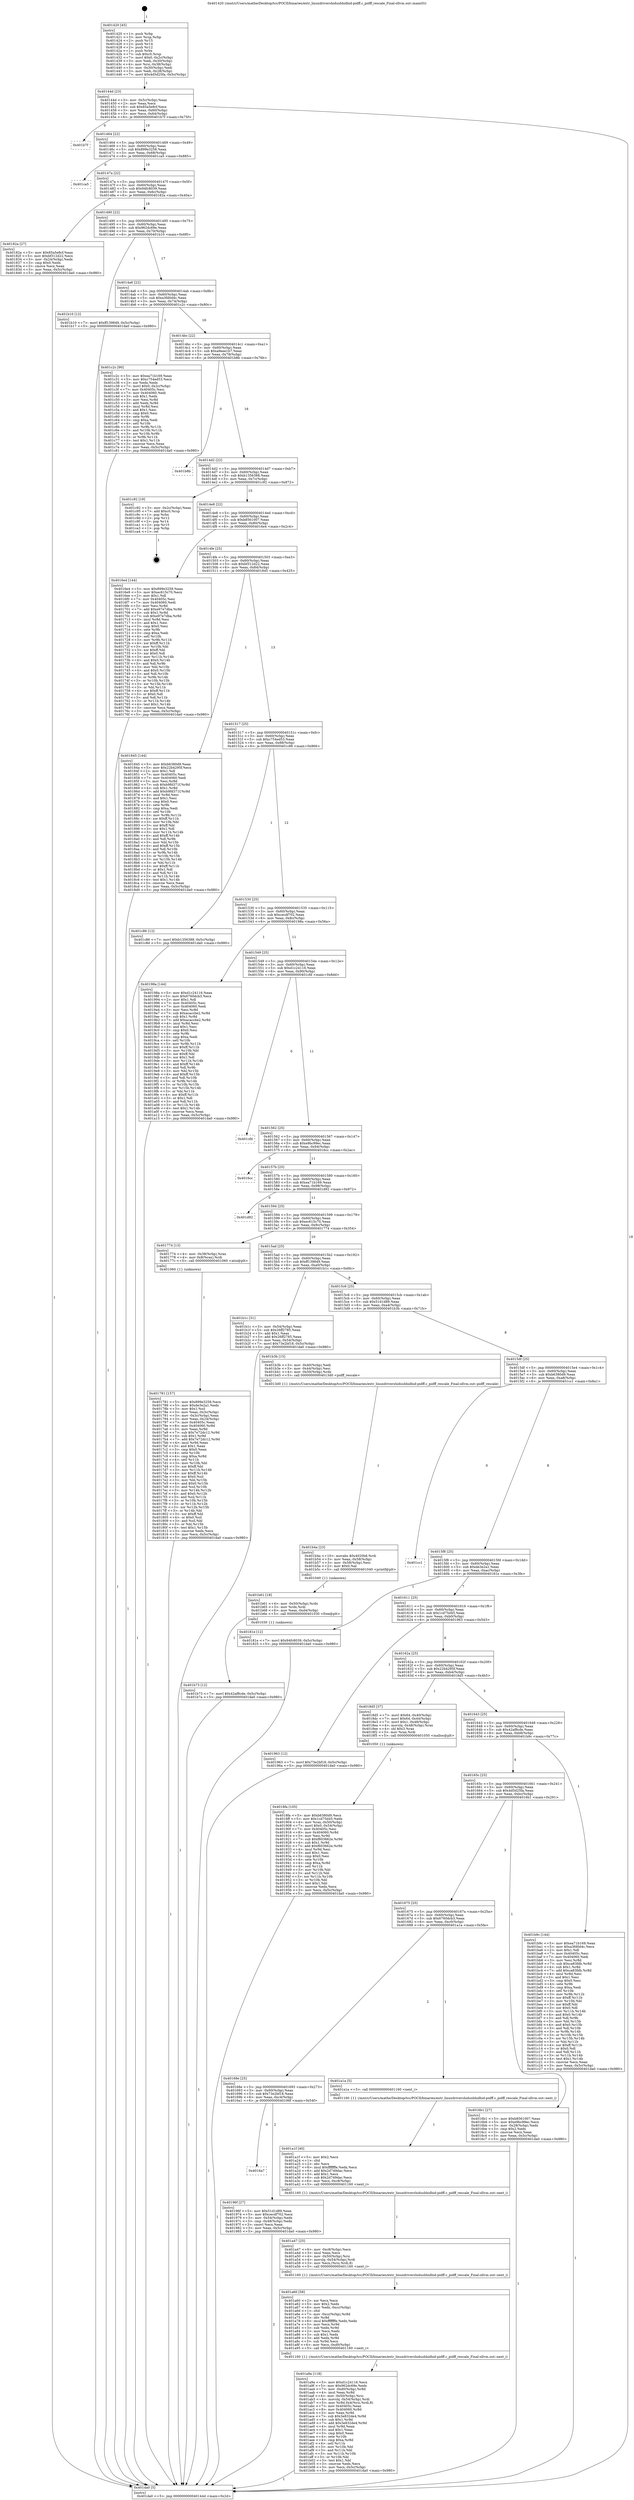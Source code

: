 digraph "0x401420" {
  label = "0x401420 (/mnt/c/Users/mathe/Desktop/tcc/POCII/binaries/extr_linuxdrivershidusbhidhid-pidff.c_pidff_rescale_Final-ollvm.out::main(0))"
  labelloc = "t"
  node[shape=record]

  Entry [label="",width=0.3,height=0.3,shape=circle,fillcolor=black,style=filled]
  "0x40144d" [label="{
     0x40144d [23]\l
     | [instrs]\l
     &nbsp;&nbsp;0x40144d \<+3\>: mov -0x5c(%rbp),%eax\l
     &nbsp;&nbsp;0x401450 \<+2\>: mov %eax,%ecx\l
     &nbsp;&nbsp;0x401452 \<+6\>: sub $0x85a5e8cf,%ecx\l
     &nbsp;&nbsp;0x401458 \<+3\>: mov %eax,-0x60(%rbp)\l
     &nbsp;&nbsp;0x40145b \<+3\>: mov %ecx,-0x64(%rbp)\l
     &nbsp;&nbsp;0x40145e \<+6\>: je 0000000000401b7f \<main+0x75f\>\l
  }"]
  "0x401b7f" [label="{
     0x401b7f\l
  }", style=dashed]
  "0x401464" [label="{
     0x401464 [22]\l
     | [instrs]\l
     &nbsp;&nbsp;0x401464 \<+5\>: jmp 0000000000401469 \<main+0x49\>\l
     &nbsp;&nbsp;0x401469 \<+3\>: mov -0x60(%rbp),%eax\l
     &nbsp;&nbsp;0x40146c \<+5\>: sub $0x899e3258,%eax\l
     &nbsp;&nbsp;0x401471 \<+3\>: mov %eax,-0x68(%rbp)\l
     &nbsp;&nbsp;0x401474 \<+6\>: je 0000000000401ca5 \<main+0x885\>\l
  }"]
  Exit [label="",width=0.3,height=0.3,shape=circle,fillcolor=black,style=filled,peripheries=2]
  "0x401ca5" [label="{
     0x401ca5\l
  }", style=dashed]
  "0x40147a" [label="{
     0x40147a [22]\l
     | [instrs]\l
     &nbsp;&nbsp;0x40147a \<+5\>: jmp 000000000040147f \<main+0x5f\>\l
     &nbsp;&nbsp;0x40147f \<+3\>: mov -0x60(%rbp),%eax\l
     &nbsp;&nbsp;0x401482 \<+5\>: sub $0x94fc8039,%eax\l
     &nbsp;&nbsp;0x401487 \<+3\>: mov %eax,-0x6c(%rbp)\l
     &nbsp;&nbsp;0x40148a \<+6\>: je 000000000040182a \<main+0x40a\>\l
  }"]
  "0x401b73" [label="{
     0x401b73 [12]\l
     | [instrs]\l
     &nbsp;&nbsp;0x401b73 \<+7\>: movl $0x42af8cde,-0x5c(%rbp)\l
     &nbsp;&nbsp;0x401b7a \<+5\>: jmp 0000000000401da0 \<main+0x980\>\l
  }"]
  "0x40182a" [label="{
     0x40182a [27]\l
     | [instrs]\l
     &nbsp;&nbsp;0x40182a \<+5\>: mov $0x85a5e8cf,%eax\l
     &nbsp;&nbsp;0x40182f \<+5\>: mov $0xbf312d22,%ecx\l
     &nbsp;&nbsp;0x401834 \<+3\>: mov -0x24(%rbp),%edx\l
     &nbsp;&nbsp;0x401837 \<+3\>: cmp $0x0,%edx\l
     &nbsp;&nbsp;0x40183a \<+3\>: cmove %ecx,%eax\l
     &nbsp;&nbsp;0x40183d \<+3\>: mov %eax,-0x5c(%rbp)\l
     &nbsp;&nbsp;0x401840 \<+5\>: jmp 0000000000401da0 \<main+0x980\>\l
  }"]
  "0x401490" [label="{
     0x401490 [22]\l
     | [instrs]\l
     &nbsp;&nbsp;0x401490 \<+5\>: jmp 0000000000401495 \<main+0x75\>\l
     &nbsp;&nbsp;0x401495 \<+3\>: mov -0x60(%rbp),%eax\l
     &nbsp;&nbsp;0x401498 \<+5\>: sub $0x962dc69e,%eax\l
     &nbsp;&nbsp;0x40149d \<+3\>: mov %eax,-0x70(%rbp)\l
     &nbsp;&nbsp;0x4014a0 \<+6\>: je 0000000000401b10 \<main+0x6f0\>\l
  }"]
  "0x401b61" [label="{
     0x401b61 [18]\l
     | [instrs]\l
     &nbsp;&nbsp;0x401b61 \<+4\>: mov -0x50(%rbp),%rdx\l
     &nbsp;&nbsp;0x401b65 \<+3\>: mov %rdx,%rdi\l
     &nbsp;&nbsp;0x401b68 \<+6\>: mov %eax,-0xd4(%rbp)\l
     &nbsp;&nbsp;0x401b6e \<+5\>: call 0000000000401030 \<free@plt\>\l
     | [calls]\l
     &nbsp;&nbsp;0x401030 \{1\} (unknown)\l
  }"]
  "0x401b10" [label="{
     0x401b10 [12]\l
     | [instrs]\l
     &nbsp;&nbsp;0x401b10 \<+7\>: movl $0xff139849,-0x5c(%rbp)\l
     &nbsp;&nbsp;0x401b17 \<+5\>: jmp 0000000000401da0 \<main+0x980\>\l
  }"]
  "0x4014a6" [label="{
     0x4014a6 [22]\l
     | [instrs]\l
     &nbsp;&nbsp;0x4014a6 \<+5\>: jmp 00000000004014ab \<main+0x8b\>\l
     &nbsp;&nbsp;0x4014ab \<+3\>: mov -0x60(%rbp),%eax\l
     &nbsp;&nbsp;0x4014ae \<+5\>: sub $0xa3fd0d4c,%eax\l
     &nbsp;&nbsp;0x4014b3 \<+3\>: mov %eax,-0x74(%rbp)\l
     &nbsp;&nbsp;0x4014b6 \<+6\>: je 0000000000401c2c \<main+0x80c\>\l
  }"]
  "0x401b4a" [label="{
     0x401b4a [23]\l
     | [instrs]\l
     &nbsp;&nbsp;0x401b4a \<+10\>: movabs $0x4020b6,%rdi\l
     &nbsp;&nbsp;0x401b54 \<+3\>: mov %eax,-0x58(%rbp)\l
     &nbsp;&nbsp;0x401b57 \<+3\>: mov -0x58(%rbp),%esi\l
     &nbsp;&nbsp;0x401b5a \<+2\>: mov $0x0,%al\l
     &nbsp;&nbsp;0x401b5c \<+5\>: call 0000000000401040 \<printf@plt\>\l
     | [calls]\l
     &nbsp;&nbsp;0x401040 \{1\} (unknown)\l
  }"]
  "0x401c2c" [label="{
     0x401c2c [90]\l
     | [instrs]\l
     &nbsp;&nbsp;0x401c2c \<+5\>: mov $0xea71b169,%eax\l
     &nbsp;&nbsp;0x401c31 \<+5\>: mov $0xc754ed53,%ecx\l
     &nbsp;&nbsp;0x401c36 \<+2\>: xor %edx,%edx\l
     &nbsp;&nbsp;0x401c38 \<+7\>: movl $0x0,-0x2c(%rbp)\l
     &nbsp;&nbsp;0x401c3f \<+7\>: mov 0x40405c,%esi\l
     &nbsp;&nbsp;0x401c46 \<+7\>: mov 0x404060,%edi\l
     &nbsp;&nbsp;0x401c4d \<+3\>: sub $0x1,%edx\l
     &nbsp;&nbsp;0x401c50 \<+3\>: mov %esi,%r8d\l
     &nbsp;&nbsp;0x401c53 \<+3\>: add %edx,%r8d\l
     &nbsp;&nbsp;0x401c56 \<+4\>: imul %r8d,%esi\l
     &nbsp;&nbsp;0x401c5a \<+3\>: and $0x1,%esi\l
     &nbsp;&nbsp;0x401c5d \<+3\>: cmp $0x0,%esi\l
     &nbsp;&nbsp;0x401c60 \<+4\>: sete %r9b\l
     &nbsp;&nbsp;0x401c64 \<+3\>: cmp $0xa,%edi\l
     &nbsp;&nbsp;0x401c67 \<+4\>: setl %r10b\l
     &nbsp;&nbsp;0x401c6b \<+3\>: mov %r9b,%r11b\l
     &nbsp;&nbsp;0x401c6e \<+3\>: and %r10b,%r11b\l
     &nbsp;&nbsp;0x401c71 \<+3\>: xor %r10b,%r9b\l
     &nbsp;&nbsp;0x401c74 \<+3\>: or %r9b,%r11b\l
     &nbsp;&nbsp;0x401c77 \<+4\>: test $0x1,%r11b\l
     &nbsp;&nbsp;0x401c7b \<+3\>: cmovne %ecx,%eax\l
     &nbsp;&nbsp;0x401c7e \<+3\>: mov %eax,-0x5c(%rbp)\l
     &nbsp;&nbsp;0x401c81 \<+5\>: jmp 0000000000401da0 \<main+0x980\>\l
  }"]
  "0x4014bc" [label="{
     0x4014bc [22]\l
     | [instrs]\l
     &nbsp;&nbsp;0x4014bc \<+5\>: jmp 00000000004014c1 \<main+0xa1\>\l
     &nbsp;&nbsp;0x4014c1 \<+3\>: mov -0x60(%rbp),%eax\l
     &nbsp;&nbsp;0x4014c4 \<+5\>: sub $0xa9eee1b7,%eax\l
     &nbsp;&nbsp;0x4014c9 \<+3\>: mov %eax,-0x78(%rbp)\l
     &nbsp;&nbsp;0x4014cc \<+6\>: je 0000000000401b8b \<main+0x76b\>\l
  }"]
  "0x401a9a" [label="{
     0x401a9a [118]\l
     | [instrs]\l
     &nbsp;&nbsp;0x401a9a \<+5\>: mov $0xd1c24116,%ecx\l
     &nbsp;&nbsp;0x401a9f \<+5\>: mov $0x962dc69e,%edx\l
     &nbsp;&nbsp;0x401aa4 \<+7\>: mov -0xd0(%rbp),%r8d\l
     &nbsp;&nbsp;0x401aab \<+4\>: imul %eax,%r8d\l
     &nbsp;&nbsp;0x401aaf \<+4\>: mov -0x50(%rbp),%rsi\l
     &nbsp;&nbsp;0x401ab3 \<+4\>: movslq -0x54(%rbp),%rdi\l
     &nbsp;&nbsp;0x401ab7 \<+5\>: mov %r8d,0x4(%rsi,%rdi,8)\l
     &nbsp;&nbsp;0x401abc \<+7\>: mov 0x40405c,%eax\l
     &nbsp;&nbsp;0x401ac3 \<+8\>: mov 0x404060,%r8d\l
     &nbsp;&nbsp;0x401acb \<+3\>: mov %eax,%r9d\l
     &nbsp;&nbsp;0x401ace \<+7\>: sub $0x3e832de4,%r9d\l
     &nbsp;&nbsp;0x401ad5 \<+4\>: sub $0x1,%r9d\l
     &nbsp;&nbsp;0x401ad9 \<+7\>: add $0x3e832de4,%r9d\l
     &nbsp;&nbsp;0x401ae0 \<+4\>: imul %r9d,%eax\l
     &nbsp;&nbsp;0x401ae4 \<+3\>: and $0x1,%eax\l
     &nbsp;&nbsp;0x401ae7 \<+3\>: cmp $0x0,%eax\l
     &nbsp;&nbsp;0x401aea \<+4\>: sete %r10b\l
     &nbsp;&nbsp;0x401aee \<+4\>: cmp $0xa,%r8d\l
     &nbsp;&nbsp;0x401af2 \<+4\>: setl %r11b\l
     &nbsp;&nbsp;0x401af6 \<+3\>: mov %r10b,%bl\l
     &nbsp;&nbsp;0x401af9 \<+3\>: and %r11b,%bl\l
     &nbsp;&nbsp;0x401afc \<+3\>: xor %r11b,%r10b\l
     &nbsp;&nbsp;0x401aff \<+3\>: or %r10b,%bl\l
     &nbsp;&nbsp;0x401b02 \<+3\>: test $0x1,%bl\l
     &nbsp;&nbsp;0x401b05 \<+3\>: cmovne %edx,%ecx\l
     &nbsp;&nbsp;0x401b08 \<+3\>: mov %ecx,-0x5c(%rbp)\l
     &nbsp;&nbsp;0x401b0b \<+5\>: jmp 0000000000401da0 \<main+0x980\>\l
  }"]
  "0x401b8b" [label="{
     0x401b8b\l
  }", style=dashed]
  "0x4014d2" [label="{
     0x4014d2 [22]\l
     | [instrs]\l
     &nbsp;&nbsp;0x4014d2 \<+5\>: jmp 00000000004014d7 \<main+0xb7\>\l
     &nbsp;&nbsp;0x4014d7 \<+3\>: mov -0x60(%rbp),%eax\l
     &nbsp;&nbsp;0x4014da \<+5\>: sub $0xb1356388,%eax\l
     &nbsp;&nbsp;0x4014df \<+3\>: mov %eax,-0x7c(%rbp)\l
     &nbsp;&nbsp;0x4014e2 \<+6\>: je 0000000000401c92 \<main+0x872\>\l
  }"]
  "0x401a60" [label="{
     0x401a60 [58]\l
     | [instrs]\l
     &nbsp;&nbsp;0x401a60 \<+2\>: xor %ecx,%ecx\l
     &nbsp;&nbsp;0x401a62 \<+5\>: mov $0x2,%edx\l
     &nbsp;&nbsp;0x401a67 \<+6\>: mov %edx,-0xcc(%rbp)\l
     &nbsp;&nbsp;0x401a6d \<+1\>: cltd\l
     &nbsp;&nbsp;0x401a6e \<+7\>: mov -0xcc(%rbp),%r8d\l
     &nbsp;&nbsp;0x401a75 \<+3\>: idiv %r8d\l
     &nbsp;&nbsp;0x401a78 \<+6\>: imul $0xfffffffe,%edx,%edx\l
     &nbsp;&nbsp;0x401a7e \<+3\>: mov %ecx,%r9d\l
     &nbsp;&nbsp;0x401a81 \<+3\>: sub %edx,%r9d\l
     &nbsp;&nbsp;0x401a84 \<+2\>: mov %ecx,%edx\l
     &nbsp;&nbsp;0x401a86 \<+3\>: sub $0x1,%edx\l
     &nbsp;&nbsp;0x401a89 \<+3\>: add %edx,%r9d\l
     &nbsp;&nbsp;0x401a8c \<+3\>: sub %r9d,%ecx\l
     &nbsp;&nbsp;0x401a8f \<+6\>: mov %ecx,-0xd0(%rbp)\l
     &nbsp;&nbsp;0x401a95 \<+5\>: call 0000000000401160 \<next_i\>\l
     | [calls]\l
     &nbsp;&nbsp;0x401160 \{1\} (/mnt/c/Users/mathe/Desktop/tcc/POCII/binaries/extr_linuxdrivershidusbhidhid-pidff.c_pidff_rescale_Final-ollvm.out::next_i)\l
  }"]
  "0x401c92" [label="{
     0x401c92 [19]\l
     | [instrs]\l
     &nbsp;&nbsp;0x401c92 \<+3\>: mov -0x2c(%rbp),%eax\l
     &nbsp;&nbsp;0x401c95 \<+7\>: add $0xc0,%rsp\l
     &nbsp;&nbsp;0x401c9c \<+1\>: pop %rbx\l
     &nbsp;&nbsp;0x401c9d \<+2\>: pop %r12\l
     &nbsp;&nbsp;0x401c9f \<+2\>: pop %r14\l
     &nbsp;&nbsp;0x401ca1 \<+2\>: pop %r15\l
     &nbsp;&nbsp;0x401ca3 \<+1\>: pop %rbp\l
     &nbsp;&nbsp;0x401ca4 \<+1\>: ret\l
  }"]
  "0x4014e8" [label="{
     0x4014e8 [22]\l
     | [instrs]\l
     &nbsp;&nbsp;0x4014e8 \<+5\>: jmp 00000000004014ed \<main+0xcd\>\l
     &nbsp;&nbsp;0x4014ed \<+3\>: mov -0x60(%rbp),%eax\l
     &nbsp;&nbsp;0x4014f0 \<+5\>: sub $0xb8561007,%eax\l
     &nbsp;&nbsp;0x4014f5 \<+3\>: mov %eax,-0x80(%rbp)\l
     &nbsp;&nbsp;0x4014f8 \<+6\>: je 00000000004016e4 \<main+0x2c4\>\l
  }"]
  "0x401a47" [label="{
     0x401a47 [25]\l
     | [instrs]\l
     &nbsp;&nbsp;0x401a47 \<+6\>: mov -0xc8(%rbp),%ecx\l
     &nbsp;&nbsp;0x401a4d \<+3\>: imul %eax,%ecx\l
     &nbsp;&nbsp;0x401a50 \<+4\>: mov -0x50(%rbp),%rsi\l
     &nbsp;&nbsp;0x401a54 \<+4\>: movslq -0x54(%rbp),%rdi\l
     &nbsp;&nbsp;0x401a58 \<+3\>: mov %ecx,(%rsi,%rdi,8)\l
     &nbsp;&nbsp;0x401a5b \<+5\>: call 0000000000401160 \<next_i\>\l
     | [calls]\l
     &nbsp;&nbsp;0x401160 \{1\} (/mnt/c/Users/mathe/Desktop/tcc/POCII/binaries/extr_linuxdrivershidusbhidhid-pidff.c_pidff_rescale_Final-ollvm.out::next_i)\l
  }"]
  "0x4016e4" [label="{
     0x4016e4 [144]\l
     | [instrs]\l
     &nbsp;&nbsp;0x4016e4 \<+5\>: mov $0x899e3258,%eax\l
     &nbsp;&nbsp;0x4016e9 \<+5\>: mov $0xec615c70,%ecx\l
     &nbsp;&nbsp;0x4016ee \<+2\>: mov $0x1,%dl\l
     &nbsp;&nbsp;0x4016f0 \<+7\>: mov 0x40405c,%esi\l
     &nbsp;&nbsp;0x4016f7 \<+7\>: mov 0x404060,%edi\l
     &nbsp;&nbsp;0x4016fe \<+3\>: mov %esi,%r8d\l
     &nbsp;&nbsp;0x401701 \<+7\>: add $0xe97e7dba,%r8d\l
     &nbsp;&nbsp;0x401708 \<+4\>: sub $0x1,%r8d\l
     &nbsp;&nbsp;0x40170c \<+7\>: sub $0xe97e7dba,%r8d\l
     &nbsp;&nbsp;0x401713 \<+4\>: imul %r8d,%esi\l
     &nbsp;&nbsp;0x401717 \<+3\>: and $0x1,%esi\l
     &nbsp;&nbsp;0x40171a \<+3\>: cmp $0x0,%esi\l
     &nbsp;&nbsp;0x40171d \<+4\>: sete %r9b\l
     &nbsp;&nbsp;0x401721 \<+3\>: cmp $0xa,%edi\l
     &nbsp;&nbsp;0x401724 \<+4\>: setl %r10b\l
     &nbsp;&nbsp;0x401728 \<+3\>: mov %r9b,%r11b\l
     &nbsp;&nbsp;0x40172b \<+4\>: xor $0xff,%r11b\l
     &nbsp;&nbsp;0x40172f \<+3\>: mov %r10b,%bl\l
     &nbsp;&nbsp;0x401732 \<+3\>: xor $0xff,%bl\l
     &nbsp;&nbsp;0x401735 \<+3\>: xor $0x0,%dl\l
     &nbsp;&nbsp;0x401738 \<+3\>: mov %r11b,%r14b\l
     &nbsp;&nbsp;0x40173b \<+4\>: and $0x0,%r14b\l
     &nbsp;&nbsp;0x40173f \<+3\>: and %dl,%r9b\l
     &nbsp;&nbsp;0x401742 \<+3\>: mov %bl,%r15b\l
     &nbsp;&nbsp;0x401745 \<+4\>: and $0x0,%r15b\l
     &nbsp;&nbsp;0x401749 \<+3\>: and %dl,%r10b\l
     &nbsp;&nbsp;0x40174c \<+3\>: or %r9b,%r14b\l
     &nbsp;&nbsp;0x40174f \<+3\>: or %r10b,%r15b\l
     &nbsp;&nbsp;0x401752 \<+3\>: xor %r15b,%r14b\l
     &nbsp;&nbsp;0x401755 \<+3\>: or %bl,%r11b\l
     &nbsp;&nbsp;0x401758 \<+4\>: xor $0xff,%r11b\l
     &nbsp;&nbsp;0x40175c \<+3\>: or $0x0,%dl\l
     &nbsp;&nbsp;0x40175f \<+3\>: and %dl,%r11b\l
     &nbsp;&nbsp;0x401762 \<+3\>: or %r11b,%r14b\l
     &nbsp;&nbsp;0x401765 \<+4\>: test $0x1,%r14b\l
     &nbsp;&nbsp;0x401769 \<+3\>: cmovne %ecx,%eax\l
     &nbsp;&nbsp;0x40176c \<+3\>: mov %eax,-0x5c(%rbp)\l
     &nbsp;&nbsp;0x40176f \<+5\>: jmp 0000000000401da0 \<main+0x980\>\l
  }"]
  "0x4014fe" [label="{
     0x4014fe [25]\l
     | [instrs]\l
     &nbsp;&nbsp;0x4014fe \<+5\>: jmp 0000000000401503 \<main+0xe3\>\l
     &nbsp;&nbsp;0x401503 \<+3\>: mov -0x60(%rbp),%eax\l
     &nbsp;&nbsp;0x401506 \<+5\>: sub $0xbf312d22,%eax\l
     &nbsp;&nbsp;0x40150b \<+6\>: mov %eax,-0x84(%rbp)\l
     &nbsp;&nbsp;0x401511 \<+6\>: je 0000000000401845 \<main+0x425\>\l
  }"]
  "0x401a1f" [label="{
     0x401a1f [40]\l
     | [instrs]\l
     &nbsp;&nbsp;0x401a1f \<+5\>: mov $0x2,%ecx\l
     &nbsp;&nbsp;0x401a24 \<+1\>: cltd\l
     &nbsp;&nbsp;0x401a25 \<+2\>: idiv %ecx\l
     &nbsp;&nbsp;0x401a27 \<+6\>: imul $0xfffffffe,%edx,%ecx\l
     &nbsp;&nbsp;0x401a2d \<+6\>: add $0x2d749dac,%ecx\l
     &nbsp;&nbsp;0x401a33 \<+3\>: add $0x1,%ecx\l
     &nbsp;&nbsp;0x401a36 \<+6\>: sub $0x2d749dac,%ecx\l
     &nbsp;&nbsp;0x401a3c \<+6\>: mov %ecx,-0xc8(%rbp)\l
     &nbsp;&nbsp;0x401a42 \<+5\>: call 0000000000401160 \<next_i\>\l
     | [calls]\l
     &nbsp;&nbsp;0x401160 \{1\} (/mnt/c/Users/mathe/Desktop/tcc/POCII/binaries/extr_linuxdrivershidusbhidhid-pidff.c_pidff_rescale_Final-ollvm.out::next_i)\l
  }"]
  "0x401845" [label="{
     0x401845 [144]\l
     | [instrs]\l
     &nbsp;&nbsp;0x401845 \<+5\>: mov $0xb6380d9,%eax\l
     &nbsp;&nbsp;0x40184a \<+5\>: mov $0x22b4295f,%ecx\l
     &nbsp;&nbsp;0x40184f \<+2\>: mov $0x1,%dl\l
     &nbsp;&nbsp;0x401851 \<+7\>: mov 0x40405c,%esi\l
     &nbsp;&nbsp;0x401858 \<+7\>: mov 0x404060,%edi\l
     &nbsp;&nbsp;0x40185f \<+3\>: mov %esi,%r8d\l
     &nbsp;&nbsp;0x401862 \<+7\>: sub $0xb9fd371f,%r8d\l
     &nbsp;&nbsp;0x401869 \<+4\>: sub $0x1,%r8d\l
     &nbsp;&nbsp;0x40186d \<+7\>: add $0xb9fd371f,%r8d\l
     &nbsp;&nbsp;0x401874 \<+4\>: imul %r8d,%esi\l
     &nbsp;&nbsp;0x401878 \<+3\>: and $0x1,%esi\l
     &nbsp;&nbsp;0x40187b \<+3\>: cmp $0x0,%esi\l
     &nbsp;&nbsp;0x40187e \<+4\>: sete %r9b\l
     &nbsp;&nbsp;0x401882 \<+3\>: cmp $0xa,%edi\l
     &nbsp;&nbsp;0x401885 \<+4\>: setl %r10b\l
     &nbsp;&nbsp;0x401889 \<+3\>: mov %r9b,%r11b\l
     &nbsp;&nbsp;0x40188c \<+4\>: xor $0xff,%r11b\l
     &nbsp;&nbsp;0x401890 \<+3\>: mov %r10b,%bl\l
     &nbsp;&nbsp;0x401893 \<+3\>: xor $0xff,%bl\l
     &nbsp;&nbsp;0x401896 \<+3\>: xor $0x1,%dl\l
     &nbsp;&nbsp;0x401899 \<+3\>: mov %r11b,%r14b\l
     &nbsp;&nbsp;0x40189c \<+4\>: and $0xff,%r14b\l
     &nbsp;&nbsp;0x4018a0 \<+3\>: and %dl,%r9b\l
     &nbsp;&nbsp;0x4018a3 \<+3\>: mov %bl,%r15b\l
     &nbsp;&nbsp;0x4018a6 \<+4\>: and $0xff,%r15b\l
     &nbsp;&nbsp;0x4018aa \<+3\>: and %dl,%r10b\l
     &nbsp;&nbsp;0x4018ad \<+3\>: or %r9b,%r14b\l
     &nbsp;&nbsp;0x4018b0 \<+3\>: or %r10b,%r15b\l
     &nbsp;&nbsp;0x4018b3 \<+3\>: xor %r15b,%r14b\l
     &nbsp;&nbsp;0x4018b6 \<+3\>: or %bl,%r11b\l
     &nbsp;&nbsp;0x4018b9 \<+4\>: xor $0xff,%r11b\l
     &nbsp;&nbsp;0x4018bd \<+3\>: or $0x1,%dl\l
     &nbsp;&nbsp;0x4018c0 \<+3\>: and %dl,%r11b\l
     &nbsp;&nbsp;0x4018c3 \<+3\>: or %r11b,%r14b\l
     &nbsp;&nbsp;0x4018c6 \<+4\>: test $0x1,%r14b\l
     &nbsp;&nbsp;0x4018ca \<+3\>: cmovne %ecx,%eax\l
     &nbsp;&nbsp;0x4018cd \<+3\>: mov %eax,-0x5c(%rbp)\l
     &nbsp;&nbsp;0x4018d0 \<+5\>: jmp 0000000000401da0 \<main+0x980\>\l
  }"]
  "0x401517" [label="{
     0x401517 [25]\l
     | [instrs]\l
     &nbsp;&nbsp;0x401517 \<+5\>: jmp 000000000040151c \<main+0xfc\>\l
     &nbsp;&nbsp;0x40151c \<+3\>: mov -0x60(%rbp),%eax\l
     &nbsp;&nbsp;0x40151f \<+5\>: sub $0xc754ed53,%eax\l
     &nbsp;&nbsp;0x401524 \<+6\>: mov %eax,-0x88(%rbp)\l
     &nbsp;&nbsp;0x40152a \<+6\>: je 0000000000401c86 \<main+0x866\>\l
  }"]
  "0x4016a7" [label="{
     0x4016a7\l
  }", style=dashed]
  "0x401c86" [label="{
     0x401c86 [12]\l
     | [instrs]\l
     &nbsp;&nbsp;0x401c86 \<+7\>: movl $0xb1356388,-0x5c(%rbp)\l
     &nbsp;&nbsp;0x401c8d \<+5\>: jmp 0000000000401da0 \<main+0x980\>\l
  }"]
  "0x401530" [label="{
     0x401530 [25]\l
     | [instrs]\l
     &nbsp;&nbsp;0x401530 \<+5\>: jmp 0000000000401535 \<main+0x115\>\l
     &nbsp;&nbsp;0x401535 \<+3\>: mov -0x60(%rbp),%eax\l
     &nbsp;&nbsp;0x401538 \<+5\>: sub $0xcecdf702,%eax\l
     &nbsp;&nbsp;0x40153d \<+6\>: mov %eax,-0x8c(%rbp)\l
     &nbsp;&nbsp;0x401543 \<+6\>: je 000000000040198a \<main+0x56a\>\l
  }"]
  "0x40196f" [label="{
     0x40196f [27]\l
     | [instrs]\l
     &nbsp;&nbsp;0x40196f \<+5\>: mov $0x51d1d89,%eax\l
     &nbsp;&nbsp;0x401974 \<+5\>: mov $0xcecdf702,%ecx\l
     &nbsp;&nbsp;0x401979 \<+3\>: mov -0x54(%rbp),%edx\l
     &nbsp;&nbsp;0x40197c \<+3\>: cmp -0x48(%rbp),%edx\l
     &nbsp;&nbsp;0x40197f \<+3\>: cmovl %ecx,%eax\l
     &nbsp;&nbsp;0x401982 \<+3\>: mov %eax,-0x5c(%rbp)\l
     &nbsp;&nbsp;0x401985 \<+5\>: jmp 0000000000401da0 \<main+0x980\>\l
  }"]
  "0x40198a" [label="{
     0x40198a [144]\l
     | [instrs]\l
     &nbsp;&nbsp;0x40198a \<+5\>: mov $0xd1c24116,%eax\l
     &nbsp;&nbsp;0x40198f \<+5\>: mov $0x6760dcb3,%ecx\l
     &nbsp;&nbsp;0x401994 \<+2\>: mov $0x1,%dl\l
     &nbsp;&nbsp;0x401996 \<+7\>: mov 0x40405c,%esi\l
     &nbsp;&nbsp;0x40199d \<+7\>: mov 0x404060,%edi\l
     &nbsp;&nbsp;0x4019a4 \<+3\>: mov %esi,%r8d\l
     &nbsp;&nbsp;0x4019a7 \<+7\>: sub $0xacaccbe2,%r8d\l
     &nbsp;&nbsp;0x4019ae \<+4\>: sub $0x1,%r8d\l
     &nbsp;&nbsp;0x4019b2 \<+7\>: add $0xacaccbe2,%r8d\l
     &nbsp;&nbsp;0x4019b9 \<+4\>: imul %r8d,%esi\l
     &nbsp;&nbsp;0x4019bd \<+3\>: and $0x1,%esi\l
     &nbsp;&nbsp;0x4019c0 \<+3\>: cmp $0x0,%esi\l
     &nbsp;&nbsp;0x4019c3 \<+4\>: sete %r9b\l
     &nbsp;&nbsp;0x4019c7 \<+3\>: cmp $0xa,%edi\l
     &nbsp;&nbsp;0x4019ca \<+4\>: setl %r10b\l
     &nbsp;&nbsp;0x4019ce \<+3\>: mov %r9b,%r11b\l
     &nbsp;&nbsp;0x4019d1 \<+4\>: xor $0xff,%r11b\l
     &nbsp;&nbsp;0x4019d5 \<+3\>: mov %r10b,%bl\l
     &nbsp;&nbsp;0x4019d8 \<+3\>: xor $0xff,%bl\l
     &nbsp;&nbsp;0x4019db \<+3\>: xor $0x1,%dl\l
     &nbsp;&nbsp;0x4019de \<+3\>: mov %r11b,%r14b\l
     &nbsp;&nbsp;0x4019e1 \<+4\>: and $0xff,%r14b\l
     &nbsp;&nbsp;0x4019e5 \<+3\>: and %dl,%r9b\l
     &nbsp;&nbsp;0x4019e8 \<+3\>: mov %bl,%r15b\l
     &nbsp;&nbsp;0x4019eb \<+4\>: and $0xff,%r15b\l
     &nbsp;&nbsp;0x4019ef \<+3\>: and %dl,%r10b\l
     &nbsp;&nbsp;0x4019f2 \<+3\>: or %r9b,%r14b\l
     &nbsp;&nbsp;0x4019f5 \<+3\>: or %r10b,%r15b\l
     &nbsp;&nbsp;0x4019f8 \<+3\>: xor %r15b,%r14b\l
     &nbsp;&nbsp;0x4019fb \<+3\>: or %bl,%r11b\l
     &nbsp;&nbsp;0x4019fe \<+4\>: xor $0xff,%r11b\l
     &nbsp;&nbsp;0x401a02 \<+3\>: or $0x1,%dl\l
     &nbsp;&nbsp;0x401a05 \<+3\>: and %dl,%r11b\l
     &nbsp;&nbsp;0x401a08 \<+3\>: or %r11b,%r14b\l
     &nbsp;&nbsp;0x401a0b \<+4\>: test $0x1,%r14b\l
     &nbsp;&nbsp;0x401a0f \<+3\>: cmovne %ecx,%eax\l
     &nbsp;&nbsp;0x401a12 \<+3\>: mov %eax,-0x5c(%rbp)\l
     &nbsp;&nbsp;0x401a15 \<+5\>: jmp 0000000000401da0 \<main+0x980\>\l
  }"]
  "0x401549" [label="{
     0x401549 [25]\l
     | [instrs]\l
     &nbsp;&nbsp;0x401549 \<+5\>: jmp 000000000040154e \<main+0x12e\>\l
     &nbsp;&nbsp;0x40154e \<+3\>: mov -0x60(%rbp),%eax\l
     &nbsp;&nbsp;0x401551 \<+5\>: sub $0xd1c24116,%eax\l
     &nbsp;&nbsp;0x401556 \<+6\>: mov %eax,-0x90(%rbp)\l
     &nbsp;&nbsp;0x40155c \<+6\>: je 0000000000401cfd \<main+0x8dd\>\l
  }"]
  "0x40168e" [label="{
     0x40168e [25]\l
     | [instrs]\l
     &nbsp;&nbsp;0x40168e \<+5\>: jmp 0000000000401693 \<main+0x273\>\l
     &nbsp;&nbsp;0x401693 \<+3\>: mov -0x60(%rbp),%eax\l
     &nbsp;&nbsp;0x401696 \<+5\>: sub $0x73e2bf18,%eax\l
     &nbsp;&nbsp;0x40169b \<+6\>: mov %eax,-0xc4(%rbp)\l
     &nbsp;&nbsp;0x4016a1 \<+6\>: je 000000000040196f \<main+0x54f\>\l
  }"]
  "0x401cfd" [label="{
     0x401cfd\l
  }", style=dashed]
  "0x401562" [label="{
     0x401562 [25]\l
     | [instrs]\l
     &nbsp;&nbsp;0x401562 \<+5\>: jmp 0000000000401567 \<main+0x147\>\l
     &nbsp;&nbsp;0x401567 \<+3\>: mov -0x60(%rbp),%eax\l
     &nbsp;&nbsp;0x40156a \<+5\>: sub $0xe9bc99ec,%eax\l
     &nbsp;&nbsp;0x40156f \<+6\>: mov %eax,-0x94(%rbp)\l
     &nbsp;&nbsp;0x401575 \<+6\>: je 00000000004016cc \<main+0x2ac\>\l
  }"]
  "0x401a1a" [label="{
     0x401a1a [5]\l
     | [instrs]\l
     &nbsp;&nbsp;0x401a1a \<+5\>: call 0000000000401160 \<next_i\>\l
     | [calls]\l
     &nbsp;&nbsp;0x401160 \{1\} (/mnt/c/Users/mathe/Desktop/tcc/POCII/binaries/extr_linuxdrivershidusbhidhid-pidff.c_pidff_rescale_Final-ollvm.out::next_i)\l
  }"]
  "0x4016cc" [label="{
     0x4016cc\l
  }", style=dashed]
  "0x40157b" [label="{
     0x40157b [25]\l
     | [instrs]\l
     &nbsp;&nbsp;0x40157b \<+5\>: jmp 0000000000401580 \<main+0x160\>\l
     &nbsp;&nbsp;0x401580 \<+3\>: mov -0x60(%rbp),%eax\l
     &nbsp;&nbsp;0x401583 \<+5\>: sub $0xea71b169,%eax\l
     &nbsp;&nbsp;0x401588 \<+6\>: mov %eax,-0x98(%rbp)\l
     &nbsp;&nbsp;0x40158e \<+6\>: je 0000000000401d92 \<main+0x972\>\l
  }"]
  "0x4018fa" [label="{
     0x4018fa [105]\l
     | [instrs]\l
     &nbsp;&nbsp;0x4018fa \<+5\>: mov $0xb6380d9,%ecx\l
     &nbsp;&nbsp;0x4018ff \<+5\>: mov $0x1cd75d45,%edx\l
     &nbsp;&nbsp;0x401904 \<+4\>: mov %rax,-0x50(%rbp)\l
     &nbsp;&nbsp;0x401908 \<+7\>: movl $0x0,-0x54(%rbp)\l
     &nbsp;&nbsp;0x40190f \<+7\>: mov 0x40405c,%esi\l
     &nbsp;&nbsp;0x401916 \<+8\>: mov 0x404060,%r8d\l
     &nbsp;&nbsp;0x40191e \<+3\>: mov %esi,%r9d\l
     &nbsp;&nbsp;0x401921 \<+7\>: sub $0xf603662e,%r9d\l
     &nbsp;&nbsp;0x401928 \<+4\>: sub $0x1,%r9d\l
     &nbsp;&nbsp;0x40192c \<+7\>: add $0xf603662e,%r9d\l
     &nbsp;&nbsp;0x401933 \<+4\>: imul %r9d,%esi\l
     &nbsp;&nbsp;0x401937 \<+3\>: and $0x1,%esi\l
     &nbsp;&nbsp;0x40193a \<+3\>: cmp $0x0,%esi\l
     &nbsp;&nbsp;0x40193d \<+4\>: sete %r10b\l
     &nbsp;&nbsp;0x401941 \<+4\>: cmp $0xa,%r8d\l
     &nbsp;&nbsp;0x401945 \<+4\>: setl %r11b\l
     &nbsp;&nbsp;0x401949 \<+3\>: mov %r10b,%bl\l
     &nbsp;&nbsp;0x40194c \<+3\>: and %r11b,%bl\l
     &nbsp;&nbsp;0x40194f \<+3\>: xor %r11b,%r10b\l
     &nbsp;&nbsp;0x401952 \<+3\>: or %r10b,%bl\l
     &nbsp;&nbsp;0x401955 \<+3\>: test $0x1,%bl\l
     &nbsp;&nbsp;0x401958 \<+3\>: cmovne %edx,%ecx\l
     &nbsp;&nbsp;0x40195b \<+3\>: mov %ecx,-0x5c(%rbp)\l
     &nbsp;&nbsp;0x40195e \<+5\>: jmp 0000000000401da0 \<main+0x980\>\l
  }"]
  "0x401d92" [label="{
     0x401d92\l
  }", style=dashed]
  "0x401594" [label="{
     0x401594 [25]\l
     | [instrs]\l
     &nbsp;&nbsp;0x401594 \<+5\>: jmp 0000000000401599 \<main+0x179\>\l
     &nbsp;&nbsp;0x401599 \<+3\>: mov -0x60(%rbp),%eax\l
     &nbsp;&nbsp;0x40159c \<+5\>: sub $0xec615c70,%eax\l
     &nbsp;&nbsp;0x4015a1 \<+6\>: mov %eax,-0x9c(%rbp)\l
     &nbsp;&nbsp;0x4015a7 \<+6\>: je 0000000000401774 \<main+0x354\>\l
  }"]
  "0x401781" [label="{
     0x401781 [157]\l
     | [instrs]\l
     &nbsp;&nbsp;0x401781 \<+5\>: mov $0x899e3258,%ecx\l
     &nbsp;&nbsp;0x401786 \<+5\>: mov $0xde3e2a1,%edx\l
     &nbsp;&nbsp;0x40178b \<+3\>: mov $0x1,%sil\l
     &nbsp;&nbsp;0x40178e \<+3\>: mov %eax,-0x3c(%rbp)\l
     &nbsp;&nbsp;0x401791 \<+3\>: mov -0x3c(%rbp),%eax\l
     &nbsp;&nbsp;0x401794 \<+3\>: mov %eax,-0x24(%rbp)\l
     &nbsp;&nbsp;0x401797 \<+7\>: mov 0x40405c,%eax\l
     &nbsp;&nbsp;0x40179e \<+8\>: mov 0x404060,%r8d\l
     &nbsp;&nbsp;0x4017a6 \<+3\>: mov %eax,%r9d\l
     &nbsp;&nbsp;0x4017a9 \<+7\>: sub $0x7e72dc12,%r9d\l
     &nbsp;&nbsp;0x4017b0 \<+4\>: sub $0x1,%r9d\l
     &nbsp;&nbsp;0x4017b4 \<+7\>: add $0x7e72dc12,%r9d\l
     &nbsp;&nbsp;0x4017bb \<+4\>: imul %r9d,%eax\l
     &nbsp;&nbsp;0x4017bf \<+3\>: and $0x1,%eax\l
     &nbsp;&nbsp;0x4017c2 \<+3\>: cmp $0x0,%eax\l
     &nbsp;&nbsp;0x4017c5 \<+4\>: sete %r10b\l
     &nbsp;&nbsp;0x4017c9 \<+4\>: cmp $0xa,%r8d\l
     &nbsp;&nbsp;0x4017cd \<+4\>: setl %r11b\l
     &nbsp;&nbsp;0x4017d1 \<+3\>: mov %r10b,%bl\l
     &nbsp;&nbsp;0x4017d4 \<+3\>: xor $0xff,%bl\l
     &nbsp;&nbsp;0x4017d7 \<+3\>: mov %r11b,%r14b\l
     &nbsp;&nbsp;0x4017da \<+4\>: xor $0xff,%r14b\l
     &nbsp;&nbsp;0x4017de \<+4\>: xor $0x0,%sil\l
     &nbsp;&nbsp;0x4017e2 \<+3\>: mov %bl,%r15b\l
     &nbsp;&nbsp;0x4017e5 \<+4\>: and $0x0,%r15b\l
     &nbsp;&nbsp;0x4017e9 \<+3\>: and %sil,%r10b\l
     &nbsp;&nbsp;0x4017ec \<+3\>: mov %r14b,%r12b\l
     &nbsp;&nbsp;0x4017ef \<+4\>: and $0x0,%r12b\l
     &nbsp;&nbsp;0x4017f3 \<+3\>: and %sil,%r11b\l
     &nbsp;&nbsp;0x4017f6 \<+3\>: or %r10b,%r15b\l
     &nbsp;&nbsp;0x4017f9 \<+3\>: or %r11b,%r12b\l
     &nbsp;&nbsp;0x4017fc \<+3\>: xor %r12b,%r15b\l
     &nbsp;&nbsp;0x4017ff \<+3\>: or %r14b,%bl\l
     &nbsp;&nbsp;0x401802 \<+3\>: xor $0xff,%bl\l
     &nbsp;&nbsp;0x401805 \<+4\>: or $0x0,%sil\l
     &nbsp;&nbsp;0x401809 \<+3\>: and %sil,%bl\l
     &nbsp;&nbsp;0x40180c \<+3\>: or %bl,%r15b\l
     &nbsp;&nbsp;0x40180f \<+4\>: test $0x1,%r15b\l
     &nbsp;&nbsp;0x401813 \<+3\>: cmovne %edx,%ecx\l
     &nbsp;&nbsp;0x401816 \<+3\>: mov %ecx,-0x5c(%rbp)\l
     &nbsp;&nbsp;0x401819 \<+5\>: jmp 0000000000401da0 \<main+0x980\>\l
  }"]
  "0x401774" [label="{
     0x401774 [13]\l
     | [instrs]\l
     &nbsp;&nbsp;0x401774 \<+4\>: mov -0x38(%rbp),%rax\l
     &nbsp;&nbsp;0x401778 \<+4\>: mov 0x8(%rax),%rdi\l
     &nbsp;&nbsp;0x40177c \<+5\>: call 0000000000401060 \<atoi@plt\>\l
     | [calls]\l
     &nbsp;&nbsp;0x401060 \{1\} (unknown)\l
  }"]
  "0x4015ad" [label="{
     0x4015ad [25]\l
     | [instrs]\l
     &nbsp;&nbsp;0x4015ad \<+5\>: jmp 00000000004015b2 \<main+0x192\>\l
     &nbsp;&nbsp;0x4015b2 \<+3\>: mov -0x60(%rbp),%eax\l
     &nbsp;&nbsp;0x4015b5 \<+5\>: sub $0xff139849,%eax\l
     &nbsp;&nbsp;0x4015ba \<+6\>: mov %eax,-0xa0(%rbp)\l
     &nbsp;&nbsp;0x4015c0 \<+6\>: je 0000000000401b1c \<main+0x6fc\>\l
  }"]
  "0x401420" [label="{
     0x401420 [45]\l
     | [instrs]\l
     &nbsp;&nbsp;0x401420 \<+1\>: push %rbp\l
     &nbsp;&nbsp;0x401421 \<+3\>: mov %rsp,%rbp\l
     &nbsp;&nbsp;0x401424 \<+2\>: push %r15\l
     &nbsp;&nbsp;0x401426 \<+2\>: push %r14\l
     &nbsp;&nbsp;0x401428 \<+2\>: push %r12\l
     &nbsp;&nbsp;0x40142a \<+1\>: push %rbx\l
     &nbsp;&nbsp;0x40142b \<+7\>: sub $0xc0,%rsp\l
     &nbsp;&nbsp;0x401432 \<+7\>: movl $0x0,-0x2c(%rbp)\l
     &nbsp;&nbsp;0x401439 \<+3\>: mov %edi,-0x30(%rbp)\l
     &nbsp;&nbsp;0x40143c \<+4\>: mov %rsi,-0x38(%rbp)\l
     &nbsp;&nbsp;0x401440 \<+3\>: mov -0x30(%rbp),%edi\l
     &nbsp;&nbsp;0x401443 \<+3\>: mov %edi,-0x28(%rbp)\l
     &nbsp;&nbsp;0x401446 \<+7\>: movl $0x4d5d25fa,-0x5c(%rbp)\l
  }"]
  "0x401b1c" [label="{
     0x401b1c [31]\l
     | [instrs]\l
     &nbsp;&nbsp;0x401b1c \<+3\>: mov -0x54(%rbp),%eax\l
     &nbsp;&nbsp;0x401b1f \<+5\>: sub $0x26ff2785,%eax\l
     &nbsp;&nbsp;0x401b24 \<+3\>: add $0x1,%eax\l
     &nbsp;&nbsp;0x401b27 \<+5\>: add $0x26ff2785,%eax\l
     &nbsp;&nbsp;0x401b2c \<+3\>: mov %eax,-0x54(%rbp)\l
     &nbsp;&nbsp;0x401b2f \<+7\>: movl $0x73e2bf18,-0x5c(%rbp)\l
     &nbsp;&nbsp;0x401b36 \<+5\>: jmp 0000000000401da0 \<main+0x980\>\l
  }"]
  "0x4015c6" [label="{
     0x4015c6 [25]\l
     | [instrs]\l
     &nbsp;&nbsp;0x4015c6 \<+5\>: jmp 00000000004015cb \<main+0x1ab\>\l
     &nbsp;&nbsp;0x4015cb \<+3\>: mov -0x60(%rbp),%eax\l
     &nbsp;&nbsp;0x4015ce \<+5\>: sub $0x51d1d89,%eax\l
     &nbsp;&nbsp;0x4015d3 \<+6\>: mov %eax,-0xa4(%rbp)\l
     &nbsp;&nbsp;0x4015d9 \<+6\>: je 0000000000401b3b \<main+0x71b\>\l
  }"]
  "0x401da0" [label="{
     0x401da0 [5]\l
     | [instrs]\l
     &nbsp;&nbsp;0x401da0 \<+5\>: jmp 000000000040144d \<main+0x2d\>\l
  }"]
  "0x401b3b" [label="{
     0x401b3b [15]\l
     | [instrs]\l
     &nbsp;&nbsp;0x401b3b \<+3\>: mov -0x40(%rbp),%edi\l
     &nbsp;&nbsp;0x401b3e \<+3\>: mov -0x44(%rbp),%esi\l
     &nbsp;&nbsp;0x401b41 \<+4\>: mov -0x50(%rbp),%rdx\l
     &nbsp;&nbsp;0x401b45 \<+5\>: call 00000000004013d0 \<pidff_rescale\>\l
     | [calls]\l
     &nbsp;&nbsp;0x4013d0 \{1\} (/mnt/c/Users/mathe/Desktop/tcc/POCII/binaries/extr_linuxdrivershidusbhidhid-pidff.c_pidff_rescale_Final-ollvm.out::pidff_rescale)\l
  }"]
  "0x4015df" [label="{
     0x4015df [25]\l
     | [instrs]\l
     &nbsp;&nbsp;0x4015df \<+5\>: jmp 00000000004015e4 \<main+0x1c4\>\l
     &nbsp;&nbsp;0x4015e4 \<+3\>: mov -0x60(%rbp),%eax\l
     &nbsp;&nbsp;0x4015e7 \<+5\>: sub $0xb6380d9,%eax\l
     &nbsp;&nbsp;0x4015ec \<+6\>: mov %eax,-0xa8(%rbp)\l
     &nbsp;&nbsp;0x4015f2 \<+6\>: je 0000000000401cc1 \<main+0x8a1\>\l
  }"]
  "0x401675" [label="{
     0x401675 [25]\l
     | [instrs]\l
     &nbsp;&nbsp;0x401675 \<+5\>: jmp 000000000040167a \<main+0x25a\>\l
     &nbsp;&nbsp;0x40167a \<+3\>: mov -0x60(%rbp),%eax\l
     &nbsp;&nbsp;0x40167d \<+5\>: sub $0x6760dcb3,%eax\l
     &nbsp;&nbsp;0x401682 \<+6\>: mov %eax,-0xc0(%rbp)\l
     &nbsp;&nbsp;0x401688 \<+6\>: je 0000000000401a1a \<main+0x5fa\>\l
  }"]
  "0x401cc1" [label="{
     0x401cc1\l
  }", style=dashed]
  "0x4015f8" [label="{
     0x4015f8 [25]\l
     | [instrs]\l
     &nbsp;&nbsp;0x4015f8 \<+5\>: jmp 00000000004015fd \<main+0x1dd\>\l
     &nbsp;&nbsp;0x4015fd \<+3\>: mov -0x60(%rbp),%eax\l
     &nbsp;&nbsp;0x401600 \<+5\>: sub $0xde3e2a1,%eax\l
     &nbsp;&nbsp;0x401605 \<+6\>: mov %eax,-0xac(%rbp)\l
     &nbsp;&nbsp;0x40160b \<+6\>: je 000000000040181e \<main+0x3fe\>\l
  }"]
  "0x4016b1" [label="{
     0x4016b1 [27]\l
     | [instrs]\l
     &nbsp;&nbsp;0x4016b1 \<+5\>: mov $0xb8561007,%eax\l
     &nbsp;&nbsp;0x4016b6 \<+5\>: mov $0xe9bc99ec,%ecx\l
     &nbsp;&nbsp;0x4016bb \<+3\>: mov -0x28(%rbp),%edx\l
     &nbsp;&nbsp;0x4016be \<+3\>: cmp $0x2,%edx\l
     &nbsp;&nbsp;0x4016c1 \<+3\>: cmovne %ecx,%eax\l
     &nbsp;&nbsp;0x4016c4 \<+3\>: mov %eax,-0x5c(%rbp)\l
     &nbsp;&nbsp;0x4016c7 \<+5\>: jmp 0000000000401da0 \<main+0x980\>\l
  }"]
  "0x40181e" [label="{
     0x40181e [12]\l
     | [instrs]\l
     &nbsp;&nbsp;0x40181e \<+7\>: movl $0x94fc8039,-0x5c(%rbp)\l
     &nbsp;&nbsp;0x401825 \<+5\>: jmp 0000000000401da0 \<main+0x980\>\l
  }"]
  "0x401611" [label="{
     0x401611 [25]\l
     | [instrs]\l
     &nbsp;&nbsp;0x401611 \<+5\>: jmp 0000000000401616 \<main+0x1f6\>\l
     &nbsp;&nbsp;0x401616 \<+3\>: mov -0x60(%rbp),%eax\l
     &nbsp;&nbsp;0x401619 \<+5\>: sub $0x1cd75d45,%eax\l
     &nbsp;&nbsp;0x40161e \<+6\>: mov %eax,-0xb0(%rbp)\l
     &nbsp;&nbsp;0x401624 \<+6\>: je 0000000000401963 \<main+0x543\>\l
  }"]
  "0x40165c" [label="{
     0x40165c [25]\l
     | [instrs]\l
     &nbsp;&nbsp;0x40165c \<+5\>: jmp 0000000000401661 \<main+0x241\>\l
     &nbsp;&nbsp;0x401661 \<+3\>: mov -0x60(%rbp),%eax\l
     &nbsp;&nbsp;0x401664 \<+5\>: sub $0x4d5d25fa,%eax\l
     &nbsp;&nbsp;0x401669 \<+6\>: mov %eax,-0xbc(%rbp)\l
     &nbsp;&nbsp;0x40166f \<+6\>: je 00000000004016b1 \<main+0x291\>\l
  }"]
  "0x401963" [label="{
     0x401963 [12]\l
     | [instrs]\l
     &nbsp;&nbsp;0x401963 \<+7\>: movl $0x73e2bf18,-0x5c(%rbp)\l
     &nbsp;&nbsp;0x40196a \<+5\>: jmp 0000000000401da0 \<main+0x980\>\l
  }"]
  "0x40162a" [label="{
     0x40162a [25]\l
     | [instrs]\l
     &nbsp;&nbsp;0x40162a \<+5\>: jmp 000000000040162f \<main+0x20f\>\l
     &nbsp;&nbsp;0x40162f \<+3\>: mov -0x60(%rbp),%eax\l
     &nbsp;&nbsp;0x401632 \<+5\>: sub $0x22b4295f,%eax\l
     &nbsp;&nbsp;0x401637 \<+6\>: mov %eax,-0xb4(%rbp)\l
     &nbsp;&nbsp;0x40163d \<+6\>: je 00000000004018d5 \<main+0x4b5\>\l
  }"]
  "0x401b9c" [label="{
     0x401b9c [144]\l
     | [instrs]\l
     &nbsp;&nbsp;0x401b9c \<+5\>: mov $0xea71b169,%eax\l
     &nbsp;&nbsp;0x401ba1 \<+5\>: mov $0xa3fd0d4c,%ecx\l
     &nbsp;&nbsp;0x401ba6 \<+2\>: mov $0x1,%dl\l
     &nbsp;&nbsp;0x401ba8 \<+7\>: mov 0x40405c,%esi\l
     &nbsp;&nbsp;0x401baf \<+7\>: mov 0x404060,%edi\l
     &nbsp;&nbsp;0x401bb6 \<+3\>: mov %esi,%r8d\l
     &nbsp;&nbsp;0x401bb9 \<+7\>: sub $0xca83fdb,%r8d\l
     &nbsp;&nbsp;0x401bc0 \<+4\>: sub $0x1,%r8d\l
     &nbsp;&nbsp;0x401bc4 \<+7\>: add $0xca83fdb,%r8d\l
     &nbsp;&nbsp;0x401bcb \<+4\>: imul %r8d,%esi\l
     &nbsp;&nbsp;0x401bcf \<+3\>: and $0x1,%esi\l
     &nbsp;&nbsp;0x401bd2 \<+3\>: cmp $0x0,%esi\l
     &nbsp;&nbsp;0x401bd5 \<+4\>: sete %r9b\l
     &nbsp;&nbsp;0x401bd9 \<+3\>: cmp $0xa,%edi\l
     &nbsp;&nbsp;0x401bdc \<+4\>: setl %r10b\l
     &nbsp;&nbsp;0x401be0 \<+3\>: mov %r9b,%r11b\l
     &nbsp;&nbsp;0x401be3 \<+4\>: xor $0xff,%r11b\l
     &nbsp;&nbsp;0x401be7 \<+3\>: mov %r10b,%bl\l
     &nbsp;&nbsp;0x401bea \<+3\>: xor $0xff,%bl\l
     &nbsp;&nbsp;0x401bed \<+3\>: xor $0x0,%dl\l
     &nbsp;&nbsp;0x401bf0 \<+3\>: mov %r11b,%r14b\l
     &nbsp;&nbsp;0x401bf3 \<+4\>: and $0x0,%r14b\l
     &nbsp;&nbsp;0x401bf7 \<+3\>: and %dl,%r9b\l
     &nbsp;&nbsp;0x401bfa \<+3\>: mov %bl,%r15b\l
     &nbsp;&nbsp;0x401bfd \<+4\>: and $0x0,%r15b\l
     &nbsp;&nbsp;0x401c01 \<+3\>: and %dl,%r10b\l
     &nbsp;&nbsp;0x401c04 \<+3\>: or %r9b,%r14b\l
     &nbsp;&nbsp;0x401c07 \<+3\>: or %r10b,%r15b\l
     &nbsp;&nbsp;0x401c0a \<+3\>: xor %r15b,%r14b\l
     &nbsp;&nbsp;0x401c0d \<+3\>: or %bl,%r11b\l
     &nbsp;&nbsp;0x401c10 \<+4\>: xor $0xff,%r11b\l
     &nbsp;&nbsp;0x401c14 \<+3\>: or $0x0,%dl\l
     &nbsp;&nbsp;0x401c17 \<+3\>: and %dl,%r11b\l
     &nbsp;&nbsp;0x401c1a \<+3\>: or %r11b,%r14b\l
     &nbsp;&nbsp;0x401c1d \<+4\>: test $0x1,%r14b\l
     &nbsp;&nbsp;0x401c21 \<+3\>: cmovne %ecx,%eax\l
     &nbsp;&nbsp;0x401c24 \<+3\>: mov %eax,-0x5c(%rbp)\l
     &nbsp;&nbsp;0x401c27 \<+5\>: jmp 0000000000401da0 \<main+0x980\>\l
  }"]
  "0x4018d5" [label="{
     0x4018d5 [37]\l
     | [instrs]\l
     &nbsp;&nbsp;0x4018d5 \<+7\>: movl $0x64,-0x40(%rbp)\l
     &nbsp;&nbsp;0x4018dc \<+7\>: movl $0x64,-0x44(%rbp)\l
     &nbsp;&nbsp;0x4018e3 \<+7\>: movl $0x1,-0x48(%rbp)\l
     &nbsp;&nbsp;0x4018ea \<+4\>: movslq -0x48(%rbp),%rax\l
     &nbsp;&nbsp;0x4018ee \<+4\>: shl $0x3,%rax\l
     &nbsp;&nbsp;0x4018f2 \<+3\>: mov %rax,%rdi\l
     &nbsp;&nbsp;0x4018f5 \<+5\>: call 0000000000401050 \<malloc@plt\>\l
     | [calls]\l
     &nbsp;&nbsp;0x401050 \{1\} (unknown)\l
  }"]
  "0x401643" [label="{
     0x401643 [25]\l
     | [instrs]\l
     &nbsp;&nbsp;0x401643 \<+5\>: jmp 0000000000401648 \<main+0x228\>\l
     &nbsp;&nbsp;0x401648 \<+3\>: mov -0x60(%rbp),%eax\l
     &nbsp;&nbsp;0x40164b \<+5\>: sub $0x42af8cde,%eax\l
     &nbsp;&nbsp;0x401650 \<+6\>: mov %eax,-0xb8(%rbp)\l
     &nbsp;&nbsp;0x401656 \<+6\>: je 0000000000401b9c \<main+0x77c\>\l
  }"]
  Entry -> "0x401420" [label=" 1"]
  "0x40144d" -> "0x401b7f" [label=" 0"]
  "0x40144d" -> "0x401464" [label=" 19"]
  "0x401c92" -> Exit [label=" 1"]
  "0x401464" -> "0x401ca5" [label=" 0"]
  "0x401464" -> "0x40147a" [label=" 19"]
  "0x401c86" -> "0x401da0" [label=" 1"]
  "0x40147a" -> "0x40182a" [label=" 1"]
  "0x40147a" -> "0x401490" [label=" 18"]
  "0x401c2c" -> "0x401da0" [label=" 1"]
  "0x401490" -> "0x401b10" [label=" 1"]
  "0x401490" -> "0x4014a6" [label=" 17"]
  "0x401b9c" -> "0x401da0" [label=" 1"]
  "0x4014a6" -> "0x401c2c" [label=" 1"]
  "0x4014a6" -> "0x4014bc" [label=" 16"]
  "0x401b73" -> "0x401da0" [label=" 1"]
  "0x4014bc" -> "0x401b8b" [label=" 0"]
  "0x4014bc" -> "0x4014d2" [label=" 16"]
  "0x401b61" -> "0x401b73" [label=" 1"]
  "0x4014d2" -> "0x401c92" [label=" 1"]
  "0x4014d2" -> "0x4014e8" [label=" 15"]
  "0x401b4a" -> "0x401b61" [label=" 1"]
  "0x4014e8" -> "0x4016e4" [label=" 1"]
  "0x4014e8" -> "0x4014fe" [label=" 14"]
  "0x401b3b" -> "0x401b4a" [label=" 1"]
  "0x4014fe" -> "0x401845" [label=" 1"]
  "0x4014fe" -> "0x401517" [label=" 13"]
  "0x401b1c" -> "0x401da0" [label=" 1"]
  "0x401517" -> "0x401c86" [label=" 1"]
  "0x401517" -> "0x401530" [label=" 12"]
  "0x401b10" -> "0x401da0" [label=" 1"]
  "0x401530" -> "0x40198a" [label=" 1"]
  "0x401530" -> "0x401549" [label=" 11"]
  "0x401a9a" -> "0x401da0" [label=" 1"]
  "0x401549" -> "0x401cfd" [label=" 0"]
  "0x401549" -> "0x401562" [label=" 11"]
  "0x401a47" -> "0x401a60" [label=" 1"]
  "0x401562" -> "0x4016cc" [label=" 0"]
  "0x401562" -> "0x40157b" [label=" 11"]
  "0x401a1f" -> "0x401a47" [label=" 1"]
  "0x40157b" -> "0x401d92" [label=" 0"]
  "0x40157b" -> "0x401594" [label=" 11"]
  "0x40198a" -> "0x401da0" [label=" 1"]
  "0x401594" -> "0x401774" [label=" 1"]
  "0x401594" -> "0x4015ad" [label=" 10"]
  "0x40196f" -> "0x401da0" [label=" 2"]
  "0x4015ad" -> "0x401b1c" [label=" 1"]
  "0x4015ad" -> "0x4015c6" [label=" 9"]
  "0x40168e" -> "0x4016a7" [label=" 0"]
  "0x4015c6" -> "0x401b3b" [label=" 1"]
  "0x4015c6" -> "0x4015df" [label=" 8"]
  "0x40168e" -> "0x40196f" [label=" 2"]
  "0x4015df" -> "0x401cc1" [label=" 0"]
  "0x4015df" -> "0x4015f8" [label=" 8"]
  "0x401a60" -> "0x401a9a" [label=" 1"]
  "0x4015f8" -> "0x40181e" [label=" 1"]
  "0x4015f8" -> "0x401611" [label=" 7"]
  "0x401675" -> "0x40168e" [label=" 2"]
  "0x401611" -> "0x401963" [label=" 1"]
  "0x401611" -> "0x40162a" [label=" 6"]
  "0x401a1a" -> "0x401a1f" [label=" 1"]
  "0x40162a" -> "0x4018d5" [label=" 1"]
  "0x40162a" -> "0x401643" [label=" 5"]
  "0x401963" -> "0x401da0" [label=" 1"]
  "0x401643" -> "0x401b9c" [label=" 1"]
  "0x401643" -> "0x40165c" [label=" 4"]
  "0x401675" -> "0x401a1a" [label=" 1"]
  "0x40165c" -> "0x4016b1" [label=" 1"]
  "0x40165c" -> "0x401675" [label=" 3"]
  "0x4016b1" -> "0x401da0" [label=" 1"]
  "0x401420" -> "0x40144d" [label=" 1"]
  "0x401da0" -> "0x40144d" [label=" 18"]
  "0x4016e4" -> "0x401da0" [label=" 1"]
  "0x401774" -> "0x401781" [label=" 1"]
  "0x401781" -> "0x401da0" [label=" 1"]
  "0x40181e" -> "0x401da0" [label=" 1"]
  "0x40182a" -> "0x401da0" [label=" 1"]
  "0x401845" -> "0x401da0" [label=" 1"]
  "0x4018d5" -> "0x4018fa" [label=" 1"]
  "0x4018fa" -> "0x401da0" [label=" 1"]
}
